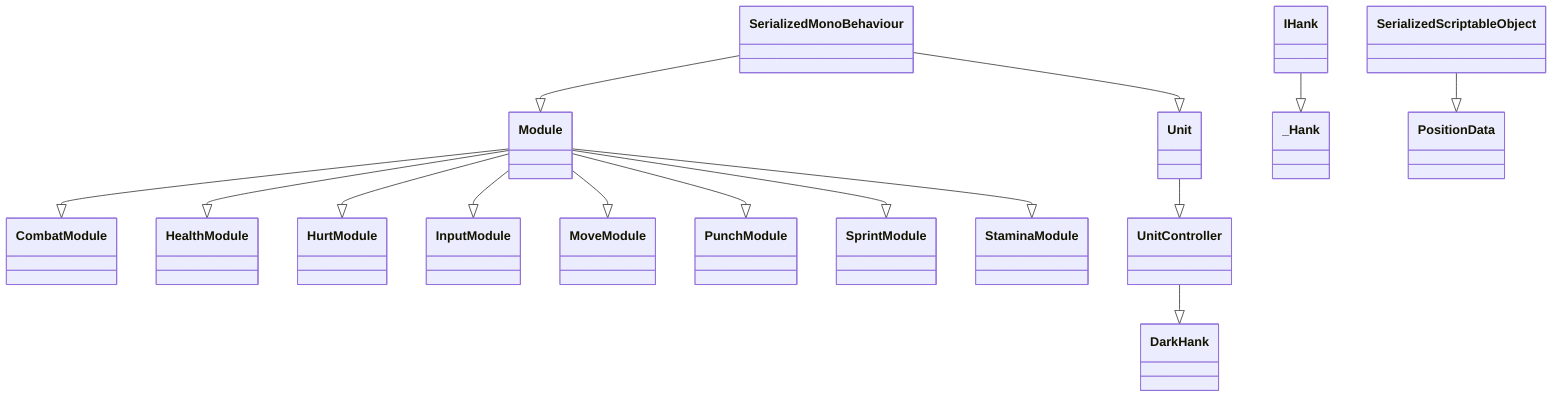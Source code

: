 classDiagram
Module --|> CombatModule
UnitController --|> DarkHank
Module --|> HealthModule
Module --|> HurtModule
Module --|> InputModule
SerializedMonoBehaviour --|> Module
Module --|> MoveModule
Module --|> PunchModule
Module --|> SprintModule
Module --|> StaminaModule
Unit --|> UnitController
IHank --|> _Hank
SerializedScriptableObject --|> PositionData
SerializedMonoBehaviour --|> Unit